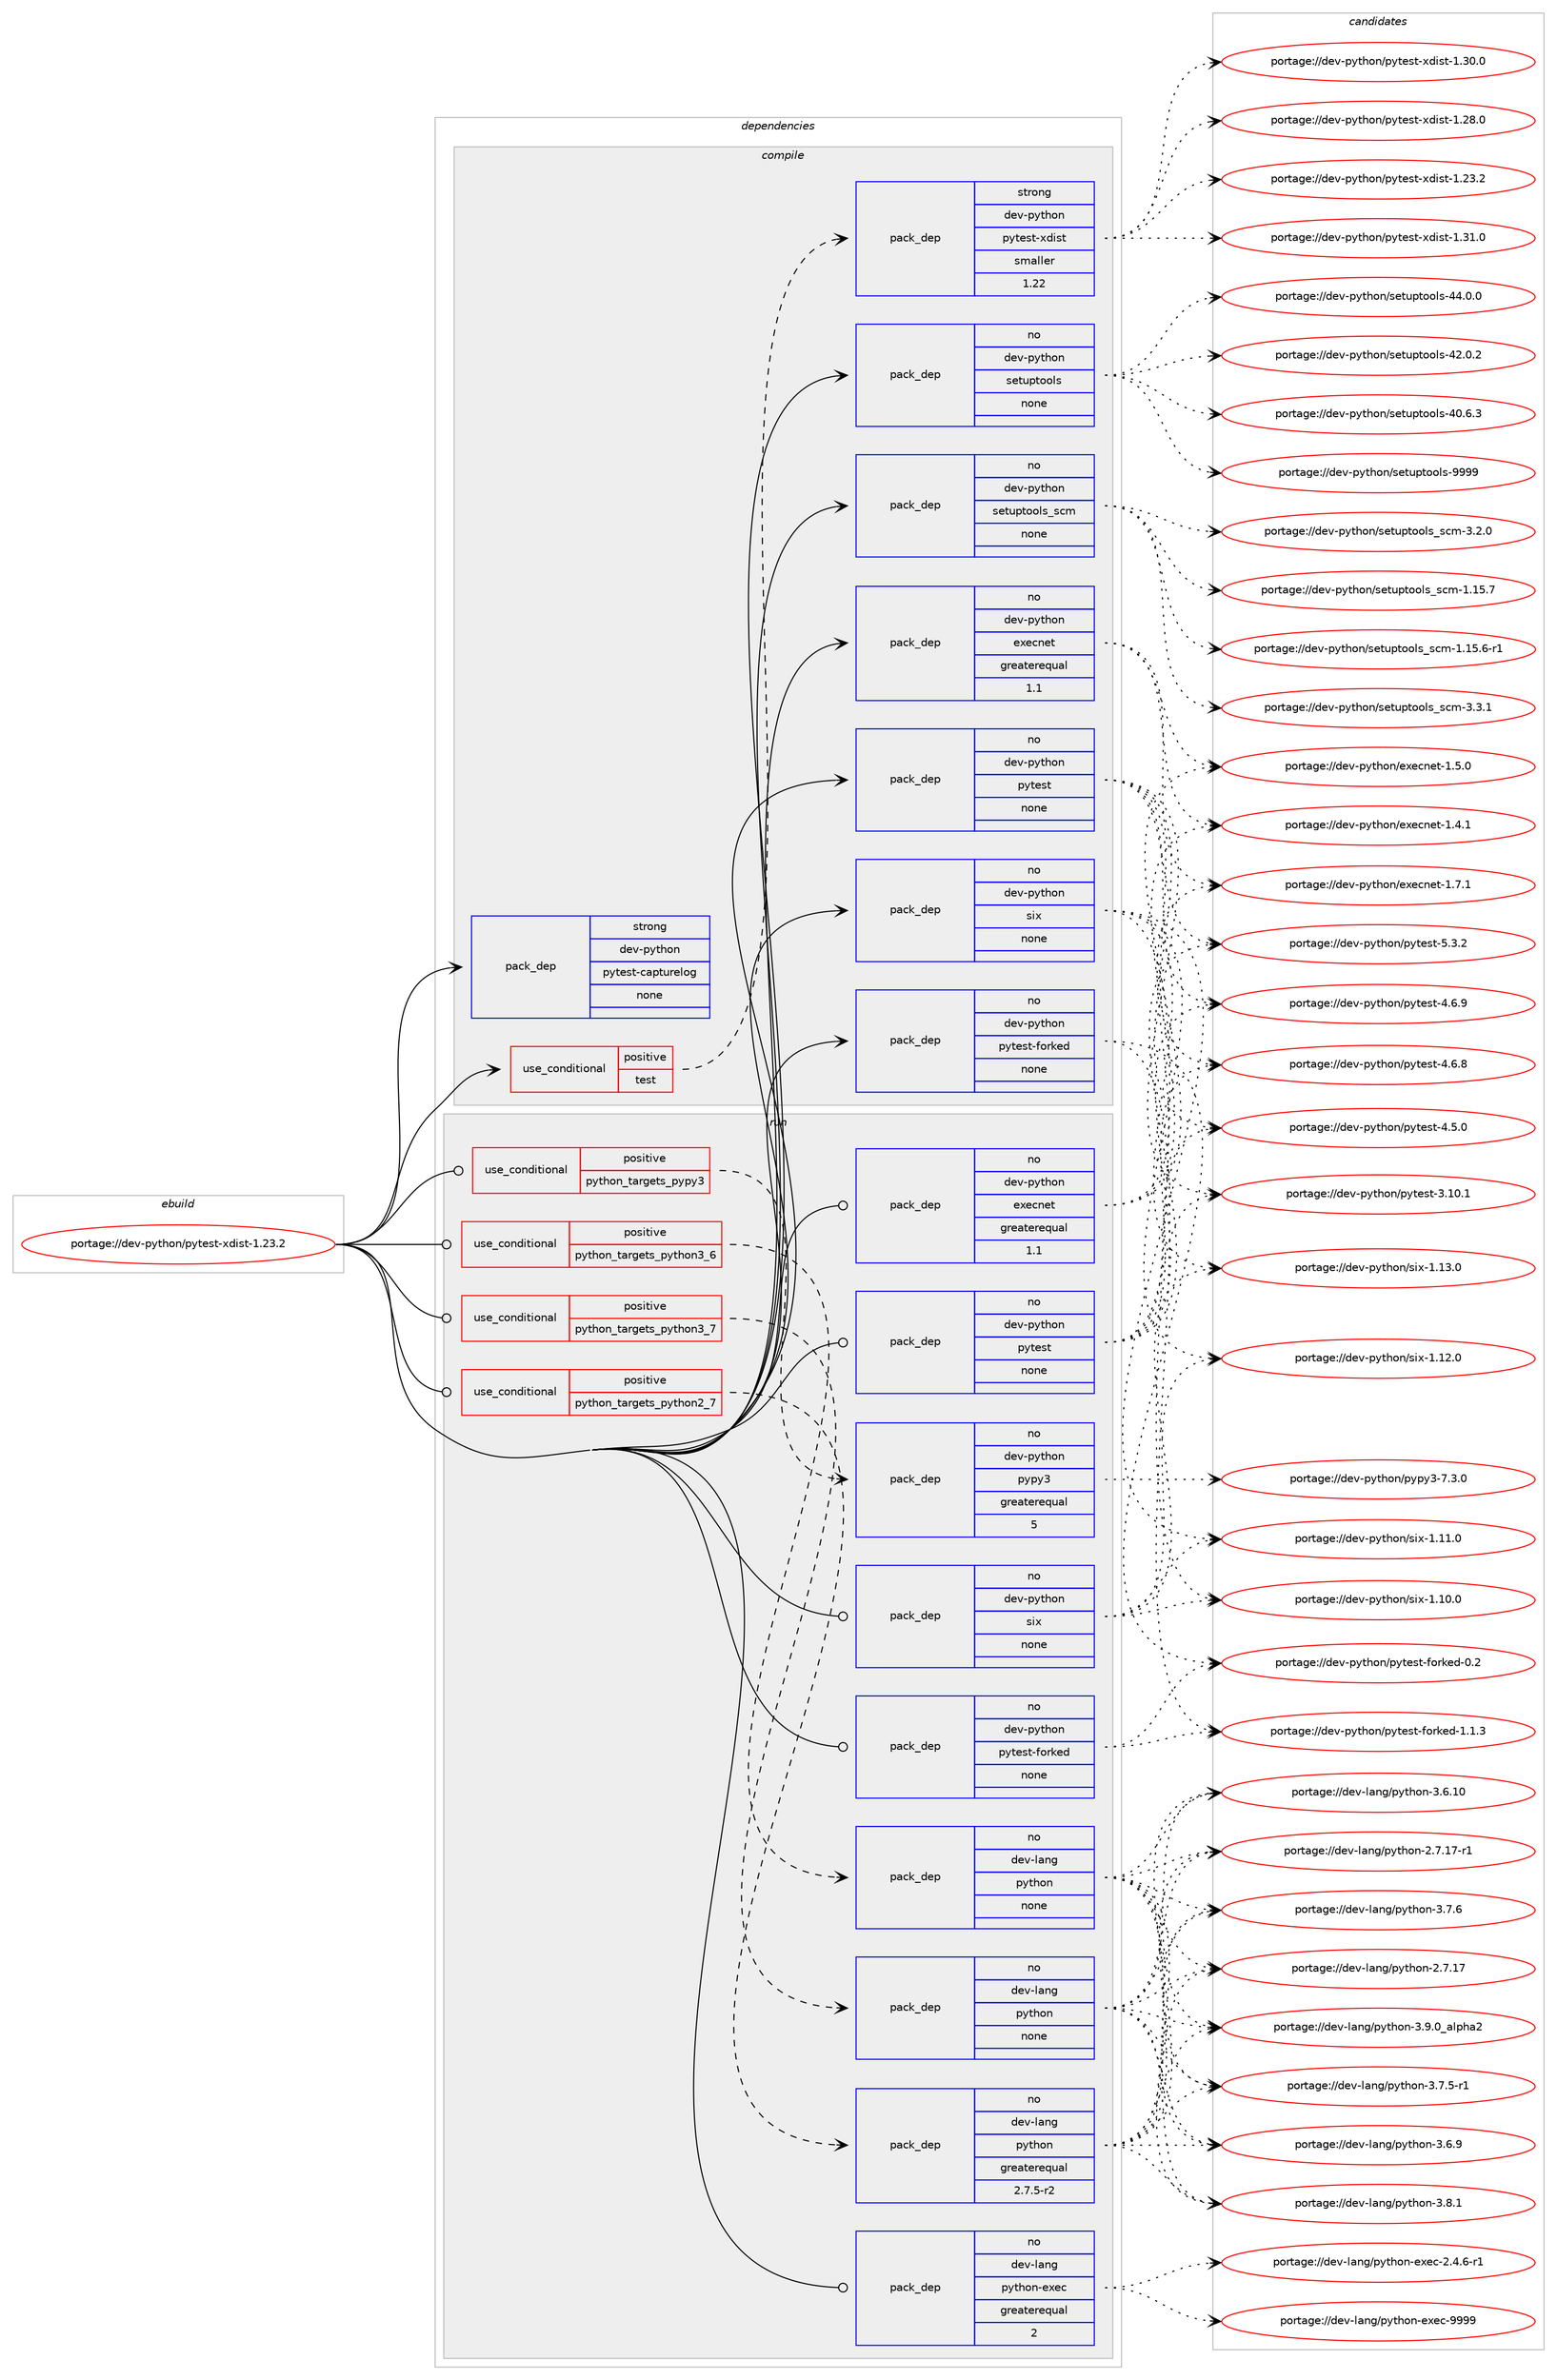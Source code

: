 digraph prolog {

# *************
# Graph options
# *************

newrank=true;
concentrate=true;
compound=true;
graph [rankdir=LR,fontname=Helvetica,fontsize=10,ranksep=1.5];#, ranksep=2.5, nodesep=0.2];
edge  [arrowhead=vee];
node  [fontname=Helvetica,fontsize=10];

# **********
# The ebuild
# **********

subgraph cluster_leftcol {
color=gray;
label=<<i>ebuild</i>>;
id [label="portage://dev-python/pytest-xdist-1.23.2", color=red, width=4, href="../dev-python/pytest-xdist-1.23.2.svg"];
}

# ****************
# The dependencies
# ****************

subgraph cluster_midcol {
color=gray;
label=<<i>dependencies</i>>;
subgraph cluster_compile {
fillcolor="#eeeeee";
style=filled;
label=<<i>compile</i>>;
subgraph cond108096 {
dependency433563 [label=<<TABLE BORDER="0" CELLBORDER="1" CELLSPACING="0" CELLPADDING="4"><TR><TD ROWSPAN="3" CELLPADDING="10">use_conditional</TD></TR><TR><TD>positive</TD></TR><TR><TD>test</TD></TR></TABLE>>, shape=none, color=red];
subgraph pack320546 {
dependency433564 [label=<<TABLE BORDER="0" CELLBORDER="1" CELLSPACING="0" CELLPADDING="4" WIDTH="220"><TR><TD ROWSPAN="6" CELLPADDING="30">pack_dep</TD></TR><TR><TD WIDTH="110">strong</TD></TR><TR><TD>dev-python</TD></TR><TR><TD>pytest-xdist</TD></TR><TR><TD>smaller</TD></TR><TR><TD>1.22</TD></TR></TABLE>>, shape=none, color=blue];
}
dependency433563:e -> dependency433564:w [weight=20,style="dashed",arrowhead="vee"];
}
id:e -> dependency433563:w [weight=20,style="solid",arrowhead="vee"];
subgraph pack320547 {
dependency433565 [label=<<TABLE BORDER="0" CELLBORDER="1" CELLSPACING="0" CELLPADDING="4" WIDTH="220"><TR><TD ROWSPAN="6" CELLPADDING="30">pack_dep</TD></TR><TR><TD WIDTH="110">no</TD></TR><TR><TD>dev-python</TD></TR><TR><TD>execnet</TD></TR><TR><TD>greaterequal</TD></TR><TR><TD>1.1</TD></TR></TABLE>>, shape=none, color=blue];
}
id:e -> dependency433565:w [weight=20,style="solid",arrowhead="vee"];
subgraph pack320548 {
dependency433566 [label=<<TABLE BORDER="0" CELLBORDER="1" CELLSPACING="0" CELLPADDING="4" WIDTH="220"><TR><TD ROWSPAN="6" CELLPADDING="30">pack_dep</TD></TR><TR><TD WIDTH="110">no</TD></TR><TR><TD>dev-python</TD></TR><TR><TD>pytest</TD></TR><TR><TD>none</TD></TR><TR><TD></TD></TR></TABLE>>, shape=none, color=blue];
}
id:e -> dependency433566:w [weight=20,style="solid",arrowhead="vee"];
subgraph pack320549 {
dependency433567 [label=<<TABLE BORDER="0" CELLBORDER="1" CELLSPACING="0" CELLPADDING="4" WIDTH="220"><TR><TD ROWSPAN="6" CELLPADDING="30">pack_dep</TD></TR><TR><TD WIDTH="110">no</TD></TR><TR><TD>dev-python</TD></TR><TR><TD>pytest-forked</TD></TR><TR><TD>none</TD></TR><TR><TD></TD></TR></TABLE>>, shape=none, color=blue];
}
id:e -> dependency433567:w [weight=20,style="solid",arrowhead="vee"];
subgraph pack320550 {
dependency433568 [label=<<TABLE BORDER="0" CELLBORDER="1" CELLSPACING="0" CELLPADDING="4" WIDTH="220"><TR><TD ROWSPAN="6" CELLPADDING="30">pack_dep</TD></TR><TR><TD WIDTH="110">no</TD></TR><TR><TD>dev-python</TD></TR><TR><TD>setuptools</TD></TR><TR><TD>none</TD></TR><TR><TD></TD></TR></TABLE>>, shape=none, color=blue];
}
id:e -> dependency433568:w [weight=20,style="solid",arrowhead="vee"];
subgraph pack320551 {
dependency433569 [label=<<TABLE BORDER="0" CELLBORDER="1" CELLSPACING="0" CELLPADDING="4" WIDTH="220"><TR><TD ROWSPAN="6" CELLPADDING="30">pack_dep</TD></TR><TR><TD WIDTH="110">no</TD></TR><TR><TD>dev-python</TD></TR><TR><TD>setuptools_scm</TD></TR><TR><TD>none</TD></TR><TR><TD></TD></TR></TABLE>>, shape=none, color=blue];
}
id:e -> dependency433569:w [weight=20,style="solid",arrowhead="vee"];
subgraph pack320552 {
dependency433570 [label=<<TABLE BORDER="0" CELLBORDER="1" CELLSPACING="0" CELLPADDING="4" WIDTH="220"><TR><TD ROWSPAN="6" CELLPADDING="30">pack_dep</TD></TR><TR><TD WIDTH="110">no</TD></TR><TR><TD>dev-python</TD></TR><TR><TD>six</TD></TR><TR><TD>none</TD></TR><TR><TD></TD></TR></TABLE>>, shape=none, color=blue];
}
id:e -> dependency433570:w [weight=20,style="solid",arrowhead="vee"];
subgraph pack320553 {
dependency433571 [label=<<TABLE BORDER="0" CELLBORDER="1" CELLSPACING="0" CELLPADDING="4" WIDTH="220"><TR><TD ROWSPAN="6" CELLPADDING="30">pack_dep</TD></TR><TR><TD WIDTH="110">strong</TD></TR><TR><TD>dev-python</TD></TR><TR><TD>pytest-capturelog</TD></TR><TR><TD>none</TD></TR><TR><TD></TD></TR></TABLE>>, shape=none, color=blue];
}
id:e -> dependency433571:w [weight=20,style="solid",arrowhead="vee"];
}
subgraph cluster_compileandrun {
fillcolor="#eeeeee";
style=filled;
label=<<i>compile and run</i>>;
}
subgraph cluster_run {
fillcolor="#eeeeee";
style=filled;
label=<<i>run</i>>;
subgraph cond108097 {
dependency433572 [label=<<TABLE BORDER="0" CELLBORDER="1" CELLSPACING="0" CELLPADDING="4"><TR><TD ROWSPAN="3" CELLPADDING="10">use_conditional</TD></TR><TR><TD>positive</TD></TR><TR><TD>python_targets_pypy3</TD></TR></TABLE>>, shape=none, color=red];
subgraph pack320554 {
dependency433573 [label=<<TABLE BORDER="0" CELLBORDER="1" CELLSPACING="0" CELLPADDING="4" WIDTH="220"><TR><TD ROWSPAN="6" CELLPADDING="30">pack_dep</TD></TR><TR><TD WIDTH="110">no</TD></TR><TR><TD>dev-python</TD></TR><TR><TD>pypy3</TD></TR><TR><TD>greaterequal</TD></TR><TR><TD>5</TD></TR></TABLE>>, shape=none, color=blue];
}
dependency433572:e -> dependency433573:w [weight=20,style="dashed",arrowhead="vee"];
}
id:e -> dependency433572:w [weight=20,style="solid",arrowhead="odot"];
subgraph cond108098 {
dependency433574 [label=<<TABLE BORDER="0" CELLBORDER="1" CELLSPACING="0" CELLPADDING="4"><TR><TD ROWSPAN="3" CELLPADDING="10">use_conditional</TD></TR><TR><TD>positive</TD></TR><TR><TD>python_targets_python2_7</TD></TR></TABLE>>, shape=none, color=red];
subgraph pack320555 {
dependency433575 [label=<<TABLE BORDER="0" CELLBORDER="1" CELLSPACING="0" CELLPADDING="4" WIDTH="220"><TR><TD ROWSPAN="6" CELLPADDING="30">pack_dep</TD></TR><TR><TD WIDTH="110">no</TD></TR><TR><TD>dev-lang</TD></TR><TR><TD>python</TD></TR><TR><TD>greaterequal</TD></TR><TR><TD>2.7.5-r2</TD></TR></TABLE>>, shape=none, color=blue];
}
dependency433574:e -> dependency433575:w [weight=20,style="dashed",arrowhead="vee"];
}
id:e -> dependency433574:w [weight=20,style="solid",arrowhead="odot"];
subgraph cond108099 {
dependency433576 [label=<<TABLE BORDER="0" CELLBORDER="1" CELLSPACING="0" CELLPADDING="4"><TR><TD ROWSPAN="3" CELLPADDING="10">use_conditional</TD></TR><TR><TD>positive</TD></TR><TR><TD>python_targets_python3_6</TD></TR></TABLE>>, shape=none, color=red];
subgraph pack320556 {
dependency433577 [label=<<TABLE BORDER="0" CELLBORDER="1" CELLSPACING="0" CELLPADDING="4" WIDTH="220"><TR><TD ROWSPAN="6" CELLPADDING="30">pack_dep</TD></TR><TR><TD WIDTH="110">no</TD></TR><TR><TD>dev-lang</TD></TR><TR><TD>python</TD></TR><TR><TD>none</TD></TR><TR><TD></TD></TR></TABLE>>, shape=none, color=blue];
}
dependency433576:e -> dependency433577:w [weight=20,style="dashed",arrowhead="vee"];
}
id:e -> dependency433576:w [weight=20,style="solid",arrowhead="odot"];
subgraph cond108100 {
dependency433578 [label=<<TABLE BORDER="0" CELLBORDER="1" CELLSPACING="0" CELLPADDING="4"><TR><TD ROWSPAN="3" CELLPADDING="10">use_conditional</TD></TR><TR><TD>positive</TD></TR><TR><TD>python_targets_python3_7</TD></TR></TABLE>>, shape=none, color=red];
subgraph pack320557 {
dependency433579 [label=<<TABLE BORDER="0" CELLBORDER="1" CELLSPACING="0" CELLPADDING="4" WIDTH="220"><TR><TD ROWSPAN="6" CELLPADDING="30">pack_dep</TD></TR><TR><TD WIDTH="110">no</TD></TR><TR><TD>dev-lang</TD></TR><TR><TD>python</TD></TR><TR><TD>none</TD></TR><TR><TD></TD></TR></TABLE>>, shape=none, color=blue];
}
dependency433578:e -> dependency433579:w [weight=20,style="dashed",arrowhead="vee"];
}
id:e -> dependency433578:w [weight=20,style="solid",arrowhead="odot"];
subgraph pack320558 {
dependency433580 [label=<<TABLE BORDER="0" CELLBORDER="1" CELLSPACING="0" CELLPADDING="4" WIDTH="220"><TR><TD ROWSPAN="6" CELLPADDING="30">pack_dep</TD></TR><TR><TD WIDTH="110">no</TD></TR><TR><TD>dev-lang</TD></TR><TR><TD>python-exec</TD></TR><TR><TD>greaterequal</TD></TR><TR><TD>2</TD></TR></TABLE>>, shape=none, color=blue];
}
id:e -> dependency433580:w [weight=20,style="solid",arrowhead="odot"];
subgraph pack320559 {
dependency433581 [label=<<TABLE BORDER="0" CELLBORDER="1" CELLSPACING="0" CELLPADDING="4" WIDTH="220"><TR><TD ROWSPAN="6" CELLPADDING="30">pack_dep</TD></TR><TR><TD WIDTH="110">no</TD></TR><TR><TD>dev-python</TD></TR><TR><TD>execnet</TD></TR><TR><TD>greaterequal</TD></TR><TR><TD>1.1</TD></TR></TABLE>>, shape=none, color=blue];
}
id:e -> dependency433581:w [weight=20,style="solid",arrowhead="odot"];
subgraph pack320560 {
dependency433582 [label=<<TABLE BORDER="0" CELLBORDER="1" CELLSPACING="0" CELLPADDING="4" WIDTH="220"><TR><TD ROWSPAN="6" CELLPADDING="30">pack_dep</TD></TR><TR><TD WIDTH="110">no</TD></TR><TR><TD>dev-python</TD></TR><TR><TD>pytest</TD></TR><TR><TD>none</TD></TR><TR><TD></TD></TR></TABLE>>, shape=none, color=blue];
}
id:e -> dependency433582:w [weight=20,style="solid",arrowhead="odot"];
subgraph pack320561 {
dependency433583 [label=<<TABLE BORDER="0" CELLBORDER="1" CELLSPACING="0" CELLPADDING="4" WIDTH="220"><TR><TD ROWSPAN="6" CELLPADDING="30">pack_dep</TD></TR><TR><TD WIDTH="110">no</TD></TR><TR><TD>dev-python</TD></TR><TR><TD>pytest-forked</TD></TR><TR><TD>none</TD></TR><TR><TD></TD></TR></TABLE>>, shape=none, color=blue];
}
id:e -> dependency433583:w [weight=20,style="solid",arrowhead="odot"];
subgraph pack320562 {
dependency433584 [label=<<TABLE BORDER="0" CELLBORDER="1" CELLSPACING="0" CELLPADDING="4" WIDTH="220"><TR><TD ROWSPAN="6" CELLPADDING="30">pack_dep</TD></TR><TR><TD WIDTH="110">no</TD></TR><TR><TD>dev-python</TD></TR><TR><TD>six</TD></TR><TR><TD>none</TD></TR><TR><TD></TD></TR></TABLE>>, shape=none, color=blue];
}
id:e -> dependency433584:w [weight=20,style="solid",arrowhead="odot"];
}
}

# **************
# The candidates
# **************

subgraph cluster_choices {
rank=same;
color=gray;
label=<<i>candidates</i>>;

subgraph choice320546 {
color=black;
nodesep=1;
choice10010111845112121116104111110471121211161011151164512010010511511645494651494648 [label="portage://dev-python/pytest-xdist-1.31.0", color=red, width=4,href="../dev-python/pytest-xdist-1.31.0.svg"];
choice10010111845112121116104111110471121211161011151164512010010511511645494651484648 [label="portage://dev-python/pytest-xdist-1.30.0", color=red, width=4,href="../dev-python/pytest-xdist-1.30.0.svg"];
choice10010111845112121116104111110471121211161011151164512010010511511645494650564648 [label="portage://dev-python/pytest-xdist-1.28.0", color=red, width=4,href="../dev-python/pytest-xdist-1.28.0.svg"];
choice10010111845112121116104111110471121211161011151164512010010511511645494650514650 [label="portage://dev-python/pytest-xdist-1.23.2", color=red, width=4,href="../dev-python/pytest-xdist-1.23.2.svg"];
dependency433564:e -> choice10010111845112121116104111110471121211161011151164512010010511511645494651494648:w [style=dotted,weight="100"];
dependency433564:e -> choice10010111845112121116104111110471121211161011151164512010010511511645494651484648:w [style=dotted,weight="100"];
dependency433564:e -> choice10010111845112121116104111110471121211161011151164512010010511511645494650564648:w [style=dotted,weight="100"];
dependency433564:e -> choice10010111845112121116104111110471121211161011151164512010010511511645494650514650:w [style=dotted,weight="100"];
}
subgraph choice320547 {
color=black;
nodesep=1;
choice100101118451121211161041111104710112010199110101116454946554649 [label="portage://dev-python/execnet-1.7.1", color=red, width=4,href="../dev-python/execnet-1.7.1.svg"];
choice100101118451121211161041111104710112010199110101116454946534648 [label="portage://dev-python/execnet-1.5.0", color=red, width=4,href="../dev-python/execnet-1.5.0.svg"];
choice100101118451121211161041111104710112010199110101116454946524649 [label="portage://dev-python/execnet-1.4.1", color=red, width=4,href="../dev-python/execnet-1.4.1.svg"];
dependency433565:e -> choice100101118451121211161041111104710112010199110101116454946554649:w [style=dotted,weight="100"];
dependency433565:e -> choice100101118451121211161041111104710112010199110101116454946534648:w [style=dotted,weight="100"];
dependency433565:e -> choice100101118451121211161041111104710112010199110101116454946524649:w [style=dotted,weight="100"];
}
subgraph choice320548 {
color=black;
nodesep=1;
choice1001011184511212111610411111047112121116101115116455346514650 [label="portage://dev-python/pytest-5.3.2", color=red, width=4,href="../dev-python/pytest-5.3.2.svg"];
choice1001011184511212111610411111047112121116101115116455246544657 [label="portage://dev-python/pytest-4.6.9", color=red, width=4,href="../dev-python/pytest-4.6.9.svg"];
choice1001011184511212111610411111047112121116101115116455246544656 [label="portage://dev-python/pytest-4.6.8", color=red, width=4,href="../dev-python/pytest-4.6.8.svg"];
choice1001011184511212111610411111047112121116101115116455246534648 [label="portage://dev-python/pytest-4.5.0", color=red, width=4,href="../dev-python/pytest-4.5.0.svg"];
choice100101118451121211161041111104711212111610111511645514649484649 [label="portage://dev-python/pytest-3.10.1", color=red, width=4,href="../dev-python/pytest-3.10.1.svg"];
dependency433566:e -> choice1001011184511212111610411111047112121116101115116455346514650:w [style=dotted,weight="100"];
dependency433566:e -> choice1001011184511212111610411111047112121116101115116455246544657:w [style=dotted,weight="100"];
dependency433566:e -> choice1001011184511212111610411111047112121116101115116455246544656:w [style=dotted,weight="100"];
dependency433566:e -> choice1001011184511212111610411111047112121116101115116455246534648:w [style=dotted,weight="100"];
dependency433566:e -> choice100101118451121211161041111104711212111610111511645514649484649:w [style=dotted,weight="100"];
}
subgraph choice320549 {
color=black;
nodesep=1;
choice100101118451121211161041111104711212111610111511645102111114107101100454946494651 [label="portage://dev-python/pytest-forked-1.1.3", color=red, width=4,href="../dev-python/pytest-forked-1.1.3.svg"];
choice10010111845112121116104111110471121211161011151164510211111410710110045484650 [label="portage://dev-python/pytest-forked-0.2", color=red, width=4,href="../dev-python/pytest-forked-0.2.svg"];
dependency433567:e -> choice100101118451121211161041111104711212111610111511645102111114107101100454946494651:w [style=dotted,weight="100"];
dependency433567:e -> choice10010111845112121116104111110471121211161011151164510211111410710110045484650:w [style=dotted,weight="100"];
}
subgraph choice320550 {
color=black;
nodesep=1;
choice10010111845112121116104111110471151011161171121161111111081154557575757 [label="portage://dev-python/setuptools-9999", color=red, width=4,href="../dev-python/setuptools-9999.svg"];
choice100101118451121211161041111104711510111611711211611111110811545525246484648 [label="portage://dev-python/setuptools-44.0.0", color=red, width=4,href="../dev-python/setuptools-44.0.0.svg"];
choice100101118451121211161041111104711510111611711211611111110811545525046484650 [label="portage://dev-python/setuptools-42.0.2", color=red, width=4,href="../dev-python/setuptools-42.0.2.svg"];
choice100101118451121211161041111104711510111611711211611111110811545524846544651 [label="portage://dev-python/setuptools-40.6.3", color=red, width=4,href="../dev-python/setuptools-40.6.3.svg"];
dependency433568:e -> choice10010111845112121116104111110471151011161171121161111111081154557575757:w [style=dotted,weight="100"];
dependency433568:e -> choice100101118451121211161041111104711510111611711211611111110811545525246484648:w [style=dotted,weight="100"];
dependency433568:e -> choice100101118451121211161041111104711510111611711211611111110811545525046484650:w [style=dotted,weight="100"];
dependency433568:e -> choice100101118451121211161041111104711510111611711211611111110811545524846544651:w [style=dotted,weight="100"];
}
subgraph choice320551 {
color=black;
nodesep=1;
choice10010111845112121116104111110471151011161171121161111111081159511599109455146514649 [label="portage://dev-python/setuptools_scm-3.3.1", color=red, width=4,href="../dev-python/setuptools_scm-3.3.1.svg"];
choice10010111845112121116104111110471151011161171121161111111081159511599109455146504648 [label="portage://dev-python/setuptools_scm-3.2.0", color=red, width=4,href="../dev-python/setuptools_scm-3.2.0.svg"];
choice1001011184511212111610411111047115101116117112116111111108115951159910945494649534655 [label="portage://dev-python/setuptools_scm-1.15.7", color=red, width=4,href="../dev-python/setuptools_scm-1.15.7.svg"];
choice10010111845112121116104111110471151011161171121161111111081159511599109454946495346544511449 [label="portage://dev-python/setuptools_scm-1.15.6-r1", color=red, width=4,href="../dev-python/setuptools_scm-1.15.6-r1.svg"];
dependency433569:e -> choice10010111845112121116104111110471151011161171121161111111081159511599109455146514649:w [style=dotted,weight="100"];
dependency433569:e -> choice10010111845112121116104111110471151011161171121161111111081159511599109455146504648:w [style=dotted,weight="100"];
dependency433569:e -> choice1001011184511212111610411111047115101116117112116111111108115951159910945494649534655:w [style=dotted,weight="100"];
dependency433569:e -> choice10010111845112121116104111110471151011161171121161111111081159511599109454946495346544511449:w [style=dotted,weight="100"];
}
subgraph choice320552 {
color=black;
nodesep=1;
choice100101118451121211161041111104711510512045494649514648 [label="portage://dev-python/six-1.13.0", color=red, width=4,href="../dev-python/six-1.13.0.svg"];
choice100101118451121211161041111104711510512045494649504648 [label="portage://dev-python/six-1.12.0", color=red, width=4,href="../dev-python/six-1.12.0.svg"];
choice100101118451121211161041111104711510512045494649494648 [label="portage://dev-python/six-1.11.0", color=red, width=4,href="../dev-python/six-1.11.0.svg"];
choice100101118451121211161041111104711510512045494649484648 [label="portage://dev-python/six-1.10.0", color=red, width=4,href="../dev-python/six-1.10.0.svg"];
dependency433570:e -> choice100101118451121211161041111104711510512045494649514648:w [style=dotted,weight="100"];
dependency433570:e -> choice100101118451121211161041111104711510512045494649504648:w [style=dotted,weight="100"];
dependency433570:e -> choice100101118451121211161041111104711510512045494649494648:w [style=dotted,weight="100"];
dependency433570:e -> choice100101118451121211161041111104711510512045494649484648:w [style=dotted,weight="100"];
}
subgraph choice320553 {
color=black;
nodesep=1;
}
subgraph choice320554 {
color=black;
nodesep=1;
choice100101118451121211161041111104711212111212151455546514648 [label="portage://dev-python/pypy3-7.3.0", color=red, width=4,href="../dev-python/pypy3-7.3.0.svg"];
dependency433573:e -> choice100101118451121211161041111104711212111212151455546514648:w [style=dotted,weight="100"];
}
subgraph choice320555 {
color=black;
nodesep=1;
choice10010111845108971101034711212111610411111045514657464895971081121049750 [label="portage://dev-lang/python-3.9.0_alpha2", color=red, width=4,href="../dev-lang/python-3.9.0_alpha2.svg"];
choice100101118451089711010347112121116104111110455146564649 [label="portage://dev-lang/python-3.8.1", color=red, width=4,href="../dev-lang/python-3.8.1.svg"];
choice100101118451089711010347112121116104111110455146554654 [label="portage://dev-lang/python-3.7.6", color=red, width=4,href="../dev-lang/python-3.7.6.svg"];
choice1001011184510897110103471121211161041111104551465546534511449 [label="portage://dev-lang/python-3.7.5-r1", color=red, width=4,href="../dev-lang/python-3.7.5-r1.svg"];
choice100101118451089711010347112121116104111110455146544657 [label="portage://dev-lang/python-3.6.9", color=red, width=4,href="../dev-lang/python-3.6.9.svg"];
choice10010111845108971101034711212111610411111045514654464948 [label="portage://dev-lang/python-3.6.10", color=red, width=4,href="../dev-lang/python-3.6.10.svg"];
choice100101118451089711010347112121116104111110455046554649554511449 [label="portage://dev-lang/python-2.7.17-r1", color=red, width=4,href="../dev-lang/python-2.7.17-r1.svg"];
choice10010111845108971101034711212111610411111045504655464955 [label="portage://dev-lang/python-2.7.17", color=red, width=4,href="../dev-lang/python-2.7.17.svg"];
dependency433575:e -> choice10010111845108971101034711212111610411111045514657464895971081121049750:w [style=dotted,weight="100"];
dependency433575:e -> choice100101118451089711010347112121116104111110455146564649:w [style=dotted,weight="100"];
dependency433575:e -> choice100101118451089711010347112121116104111110455146554654:w [style=dotted,weight="100"];
dependency433575:e -> choice1001011184510897110103471121211161041111104551465546534511449:w [style=dotted,weight="100"];
dependency433575:e -> choice100101118451089711010347112121116104111110455146544657:w [style=dotted,weight="100"];
dependency433575:e -> choice10010111845108971101034711212111610411111045514654464948:w [style=dotted,weight="100"];
dependency433575:e -> choice100101118451089711010347112121116104111110455046554649554511449:w [style=dotted,weight="100"];
dependency433575:e -> choice10010111845108971101034711212111610411111045504655464955:w [style=dotted,weight="100"];
}
subgraph choice320556 {
color=black;
nodesep=1;
choice10010111845108971101034711212111610411111045514657464895971081121049750 [label="portage://dev-lang/python-3.9.0_alpha2", color=red, width=4,href="../dev-lang/python-3.9.0_alpha2.svg"];
choice100101118451089711010347112121116104111110455146564649 [label="portage://dev-lang/python-3.8.1", color=red, width=4,href="../dev-lang/python-3.8.1.svg"];
choice100101118451089711010347112121116104111110455146554654 [label="portage://dev-lang/python-3.7.6", color=red, width=4,href="../dev-lang/python-3.7.6.svg"];
choice1001011184510897110103471121211161041111104551465546534511449 [label="portage://dev-lang/python-3.7.5-r1", color=red, width=4,href="../dev-lang/python-3.7.5-r1.svg"];
choice100101118451089711010347112121116104111110455146544657 [label="portage://dev-lang/python-3.6.9", color=red, width=4,href="../dev-lang/python-3.6.9.svg"];
choice10010111845108971101034711212111610411111045514654464948 [label="portage://dev-lang/python-3.6.10", color=red, width=4,href="../dev-lang/python-3.6.10.svg"];
choice100101118451089711010347112121116104111110455046554649554511449 [label="portage://dev-lang/python-2.7.17-r1", color=red, width=4,href="../dev-lang/python-2.7.17-r1.svg"];
choice10010111845108971101034711212111610411111045504655464955 [label="portage://dev-lang/python-2.7.17", color=red, width=4,href="../dev-lang/python-2.7.17.svg"];
dependency433577:e -> choice10010111845108971101034711212111610411111045514657464895971081121049750:w [style=dotted,weight="100"];
dependency433577:e -> choice100101118451089711010347112121116104111110455146564649:w [style=dotted,weight="100"];
dependency433577:e -> choice100101118451089711010347112121116104111110455146554654:w [style=dotted,weight="100"];
dependency433577:e -> choice1001011184510897110103471121211161041111104551465546534511449:w [style=dotted,weight="100"];
dependency433577:e -> choice100101118451089711010347112121116104111110455146544657:w [style=dotted,weight="100"];
dependency433577:e -> choice10010111845108971101034711212111610411111045514654464948:w [style=dotted,weight="100"];
dependency433577:e -> choice100101118451089711010347112121116104111110455046554649554511449:w [style=dotted,weight="100"];
dependency433577:e -> choice10010111845108971101034711212111610411111045504655464955:w [style=dotted,weight="100"];
}
subgraph choice320557 {
color=black;
nodesep=1;
choice10010111845108971101034711212111610411111045514657464895971081121049750 [label="portage://dev-lang/python-3.9.0_alpha2", color=red, width=4,href="../dev-lang/python-3.9.0_alpha2.svg"];
choice100101118451089711010347112121116104111110455146564649 [label="portage://dev-lang/python-3.8.1", color=red, width=4,href="../dev-lang/python-3.8.1.svg"];
choice100101118451089711010347112121116104111110455146554654 [label="portage://dev-lang/python-3.7.6", color=red, width=4,href="../dev-lang/python-3.7.6.svg"];
choice1001011184510897110103471121211161041111104551465546534511449 [label="portage://dev-lang/python-3.7.5-r1", color=red, width=4,href="../dev-lang/python-3.7.5-r1.svg"];
choice100101118451089711010347112121116104111110455146544657 [label="portage://dev-lang/python-3.6.9", color=red, width=4,href="../dev-lang/python-3.6.9.svg"];
choice10010111845108971101034711212111610411111045514654464948 [label="portage://dev-lang/python-3.6.10", color=red, width=4,href="../dev-lang/python-3.6.10.svg"];
choice100101118451089711010347112121116104111110455046554649554511449 [label="portage://dev-lang/python-2.7.17-r1", color=red, width=4,href="../dev-lang/python-2.7.17-r1.svg"];
choice10010111845108971101034711212111610411111045504655464955 [label="portage://dev-lang/python-2.7.17", color=red, width=4,href="../dev-lang/python-2.7.17.svg"];
dependency433579:e -> choice10010111845108971101034711212111610411111045514657464895971081121049750:w [style=dotted,weight="100"];
dependency433579:e -> choice100101118451089711010347112121116104111110455146564649:w [style=dotted,weight="100"];
dependency433579:e -> choice100101118451089711010347112121116104111110455146554654:w [style=dotted,weight="100"];
dependency433579:e -> choice1001011184510897110103471121211161041111104551465546534511449:w [style=dotted,weight="100"];
dependency433579:e -> choice100101118451089711010347112121116104111110455146544657:w [style=dotted,weight="100"];
dependency433579:e -> choice10010111845108971101034711212111610411111045514654464948:w [style=dotted,weight="100"];
dependency433579:e -> choice100101118451089711010347112121116104111110455046554649554511449:w [style=dotted,weight="100"];
dependency433579:e -> choice10010111845108971101034711212111610411111045504655464955:w [style=dotted,weight="100"];
}
subgraph choice320558 {
color=black;
nodesep=1;
choice10010111845108971101034711212111610411111045101120101994557575757 [label="portage://dev-lang/python-exec-9999", color=red, width=4,href="../dev-lang/python-exec-9999.svg"];
choice10010111845108971101034711212111610411111045101120101994550465246544511449 [label="portage://dev-lang/python-exec-2.4.6-r1", color=red, width=4,href="../dev-lang/python-exec-2.4.6-r1.svg"];
dependency433580:e -> choice10010111845108971101034711212111610411111045101120101994557575757:w [style=dotted,weight="100"];
dependency433580:e -> choice10010111845108971101034711212111610411111045101120101994550465246544511449:w [style=dotted,weight="100"];
}
subgraph choice320559 {
color=black;
nodesep=1;
choice100101118451121211161041111104710112010199110101116454946554649 [label="portage://dev-python/execnet-1.7.1", color=red, width=4,href="../dev-python/execnet-1.7.1.svg"];
choice100101118451121211161041111104710112010199110101116454946534648 [label="portage://dev-python/execnet-1.5.0", color=red, width=4,href="../dev-python/execnet-1.5.0.svg"];
choice100101118451121211161041111104710112010199110101116454946524649 [label="portage://dev-python/execnet-1.4.1", color=red, width=4,href="../dev-python/execnet-1.4.1.svg"];
dependency433581:e -> choice100101118451121211161041111104710112010199110101116454946554649:w [style=dotted,weight="100"];
dependency433581:e -> choice100101118451121211161041111104710112010199110101116454946534648:w [style=dotted,weight="100"];
dependency433581:e -> choice100101118451121211161041111104710112010199110101116454946524649:w [style=dotted,weight="100"];
}
subgraph choice320560 {
color=black;
nodesep=1;
choice1001011184511212111610411111047112121116101115116455346514650 [label="portage://dev-python/pytest-5.3.2", color=red, width=4,href="../dev-python/pytest-5.3.2.svg"];
choice1001011184511212111610411111047112121116101115116455246544657 [label="portage://dev-python/pytest-4.6.9", color=red, width=4,href="../dev-python/pytest-4.6.9.svg"];
choice1001011184511212111610411111047112121116101115116455246544656 [label="portage://dev-python/pytest-4.6.8", color=red, width=4,href="../dev-python/pytest-4.6.8.svg"];
choice1001011184511212111610411111047112121116101115116455246534648 [label="portage://dev-python/pytest-4.5.0", color=red, width=4,href="../dev-python/pytest-4.5.0.svg"];
choice100101118451121211161041111104711212111610111511645514649484649 [label="portage://dev-python/pytest-3.10.1", color=red, width=4,href="../dev-python/pytest-3.10.1.svg"];
dependency433582:e -> choice1001011184511212111610411111047112121116101115116455346514650:w [style=dotted,weight="100"];
dependency433582:e -> choice1001011184511212111610411111047112121116101115116455246544657:w [style=dotted,weight="100"];
dependency433582:e -> choice1001011184511212111610411111047112121116101115116455246544656:w [style=dotted,weight="100"];
dependency433582:e -> choice1001011184511212111610411111047112121116101115116455246534648:w [style=dotted,weight="100"];
dependency433582:e -> choice100101118451121211161041111104711212111610111511645514649484649:w [style=dotted,weight="100"];
}
subgraph choice320561 {
color=black;
nodesep=1;
choice100101118451121211161041111104711212111610111511645102111114107101100454946494651 [label="portage://dev-python/pytest-forked-1.1.3", color=red, width=4,href="../dev-python/pytest-forked-1.1.3.svg"];
choice10010111845112121116104111110471121211161011151164510211111410710110045484650 [label="portage://dev-python/pytest-forked-0.2", color=red, width=4,href="../dev-python/pytest-forked-0.2.svg"];
dependency433583:e -> choice100101118451121211161041111104711212111610111511645102111114107101100454946494651:w [style=dotted,weight="100"];
dependency433583:e -> choice10010111845112121116104111110471121211161011151164510211111410710110045484650:w [style=dotted,weight="100"];
}
subgraph choice320562 {
color=black;
nodesep=1;
choice100101118451121211161041111104711510512045494649514648 [label="portage://dev-python/six-1.13.0", color=red, width=4,href="../dev-python/six-1.13.0.svg"];
choice100101118451121211161041111104711510512045494649504648 [label="portage://dev-python/six-1.12.0", color=red, width=4,href="../dev-python/six-1.12.0.svg"];
choice100101118451121211161041111104711510512045494649494648 [label="portage://dev-python/six-1.11.0", color=red, width=4,href="../dev-python/six-1.11.0.svg"];
choice100101118451121211161041111104711510512045494649484648 [label="portage://dev-python/six-1.10.0", color=red, width=4,href="../dev-python/six-1.10.0.svg"];
dependency433584:e -> choice100101118451121211161041111104711510512045494649514648:w [style=dotted,weight="100"];
dependency433584:e -> choice100101118451121211161041111104711510512045494649504648:w [style=dotted,weight="100"];
dependency433584:e -> choice100101118451121211161041111104711510512045494649494648:w [style=dotted,weight="100"];
dependency433584:e -> choice100101118451121211161041111104711510512045494649484648:w [style=dotted,weight="100"];
}
}

}
